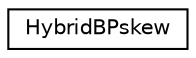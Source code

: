 digraph G
{
  edge [fontname="Helvetica",fontsize="10",labelfontname="Helvetica",labelfontsize="10"];
  node [fontname="Helvetica",fontsize="10",shape=record];
  rankdir=LR;
  Node1 [label="HybridBPskew",height=0.2,width=0.4,color="black", fillcolor="white", style="filled",URL="$classHybridBPskew.html"];
}
